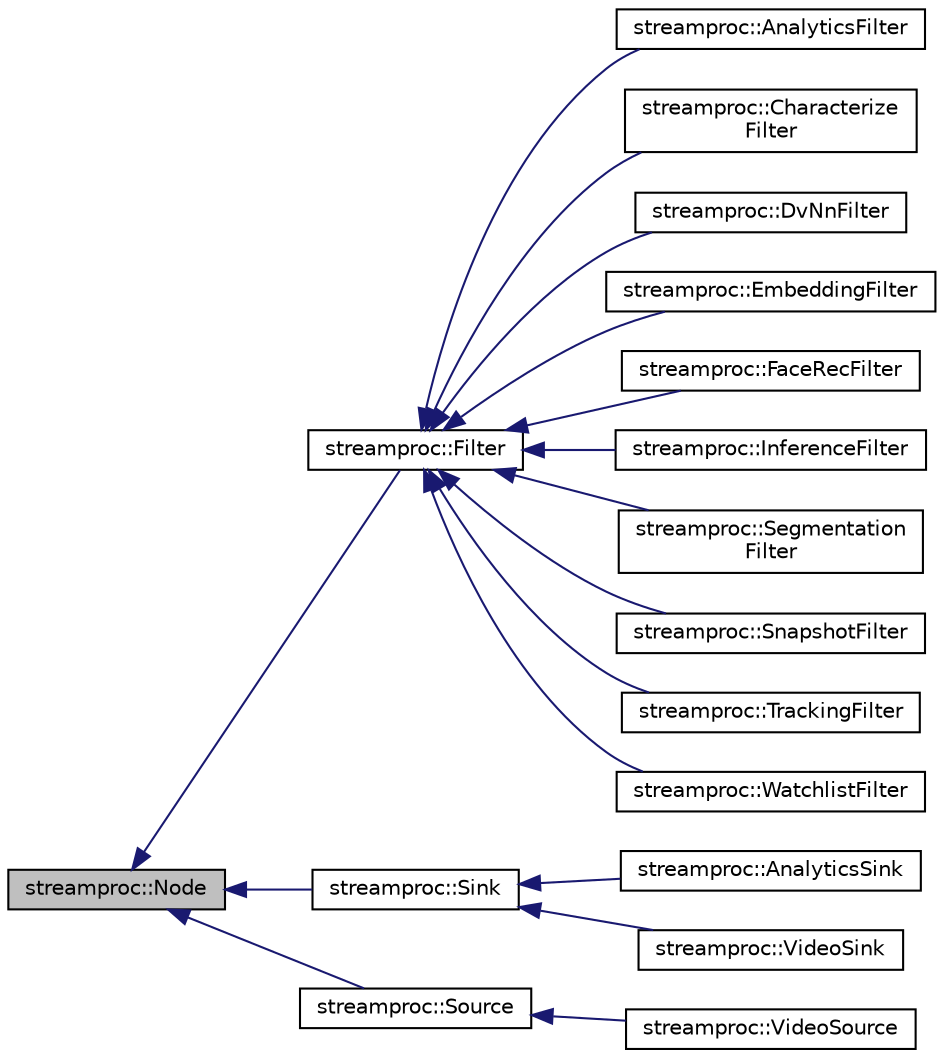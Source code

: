 digraph "streamproc::Node"
{
  edge [fontname="Helvetica",fontsize="10",labelfontname="Helvetica",labelfontsize="10"];
  node [fontname="Helvetica",fontsize="10",shape=record];
  rankdir="LR";
  Node0 [label="streamproc::Node",height=0.2,width=0.4,color="black", fillcolor="grey75", style="filled", fontcolor="black"];
  Node0 -> Node1 [dir="back",color="midnightblue",fontsize="10",style="solid",fontname="Helvetica"];
  Node1 [label="streamproc::Filter",height=0.2,width=0.4,color="black", fillcolor="white", style="filled",URL="$d6/d49/classstreamproc_1_1Filter.html",tooltip="Node which filters data. "];
  Node1 -> Node2 [dir="back",color="midnightblue",fontsize="10",style="solid",fontname="Helvetica"];
  Node2 [label="streamproc::AnalyticsFilter",height=0.2,width=0.4,color="black", fillcolor="white", style="filled",URL="$da/dd3/classstreamproc_1_1AnalyticsFilter.html"];
  Node1 -> Node3 [dir="back",color="midnightblue",fontsize="10",style="solid",fontname="Helvetica"];
  Node3 [label="streamproc::Characterize\lFilter",height=0.2,width=0.4,color="black", fillcolor="white", style="filled",URL="$dd/d6d/classstreamproc_1_1CharacterizeFilter.html"];
  Node1 -> Node4 [dir="back",color="midnightblue",fontsize="10",style="solid",fontname="Helvetica"];
  Node4 [label="streamproc::DvNnFilter",height=0.2,width=0.4,color="black", fillcolor="white", style="filled",URL="$d3/d6f/classstreamproc_1_1DvNnFilter.html"];
  Node1 -> Node5 [dir="back",color="midnightblue",fontsize="10",style="solid",fontname="Helvetica"];
  Node5 [label="streamproc::EmbeddingFilter",height=0.2,width=0.4,color="black", fillcolor="white", style="filled",URL="$d3/d64/classstreamproc_1_1EmbeddingFilter.html",tooltip="Filter node performing neural network embeddings on video frames. "];
  Node1 -> Node6 [dir="back",color="midnightblue",fontsize="10",style="solid",fontname="Helvetica"];
  Node6 [label="streamproc::FaceRecFilter",height=0.2,width=0.4,color="black", fillcolor="white", style="filled",URL="$d7/d15/classstreamproc_1_1FaceRecFilter.html"];
  Node1 -> Node7 [dir="back",color="midnightblue",fontsize="10",style="solid",fontname="Helvetica"];
  Node7 [label="streamproc::InferenceFilter",height=0.2,width=0.4,color="black", fillcolor="white", style="filled",URL="$d3/dc3/classstreamproc_1_1InferenceFilter.html",tooltip="Filter node performing object detection on video frames. "];
  Node1 -> Node8 [dir="back",color="midnightblue",fontsize="10",style="solid",fontname="Helvetica"];
  Node8 [label="streamproc::Segmentation\lFilter",height=0.2,width=0.4,color="black", fillcolor="white", style="filled",URL="$da/d75/classstreamproc_1_1SegmentationFilter.html"];
  Node1 -> Node9 [dir="back",color="midnightblue",fontsize="10",style="solid",fontname="Helvetica"];
  Node9 [label="streamproc::SnapshotFilter",height=0.2,width=0.4,color="black", fillcolor="white", style="filled",URL="$d7/d73/classstreamproc_1_1SnapshotFilter.html"];
  Node1 -> Node10 [dir="back",color="midnightblue",fontsize="10",style="solid",fontname="Helvetica"];
  Node10 [label="streamproc::TrackingFilter",height=0.2,width=0.4,color="black", fillcolor="white", style="filled",URL="$d4/da9/classstreamproc_1_1TrackingFilter.html"];
  Node1 -> Node11 [dir="back",color="midnightblue",fontsize="10",style="solid",fontname="Helvetica"];
  Node11 [label="streamproc::WatchlistFilter",height=0.2,width=0.4,color="black", fillcolor="white", style="filled",URL="$dc/dca/classstreamproc_1_1WatchlistFilter.html"];
  Node0 -> Node12 [dir="back",color="midnightblue",fontsize="10",style="solid",fontname="Helvetica"];
  Node12 [label="streamproc::Sink",height=0.2,width=0.4,color="black", fillcolor="white", style="filled",URL="$d2/d2b/classstreamproc_1_1Sink.html",tooltip="Node which consumes data. "];
  Node12 -> Node13 [dir="back",color="midnightblue",fontsize="10",style="solid",fontname="Helvetica"];
  Node13 [label="streamproc::AnalyticsSink",height=0.2,width=0.4,color="black", fillcolor="white", style="filled",URL="$df/dfa/classstreamproc_1_1AnalyticsSink.html"];
  Node12 -> Node14 [dir="back",color="midnightblue",fontsize="10",style="solid",fontname="Helvetica"];
  Node14 [label="streamproc::VideoSink",height=0.2,width=0.4,color="black", fillcolor="white", style="filled",URL="$da/db3/classstreamproc_1_1VideoSink.html",tooltip="Sink node which consumes video frames. "];
  Node0 -> Node15 [dir="back",color="midnightblue",fontsize="10",style="solid",fontname="Helvetica"];
  Node15 [label="streamproc::Source",height=0.2,width=0.4,color="black", fillcolor="white", style="filled",URL="$db/d95/classstreamproc_1_1Source.html",tooltip="Node which generates data. "];
  Node15 -> Node16 [dir="back",color="midnightblue",fontsize="10",style="solid",fontname="Helvetica"];
  Node16 [label="streamproc::VideoSource",height=0.2,width=0.4,color="black", fillcolor="white", style="filled",URL="$d6/dba/classstreamproc_1_1VideoSource.html",tooltip="Source node which generates video frames. "];
}
